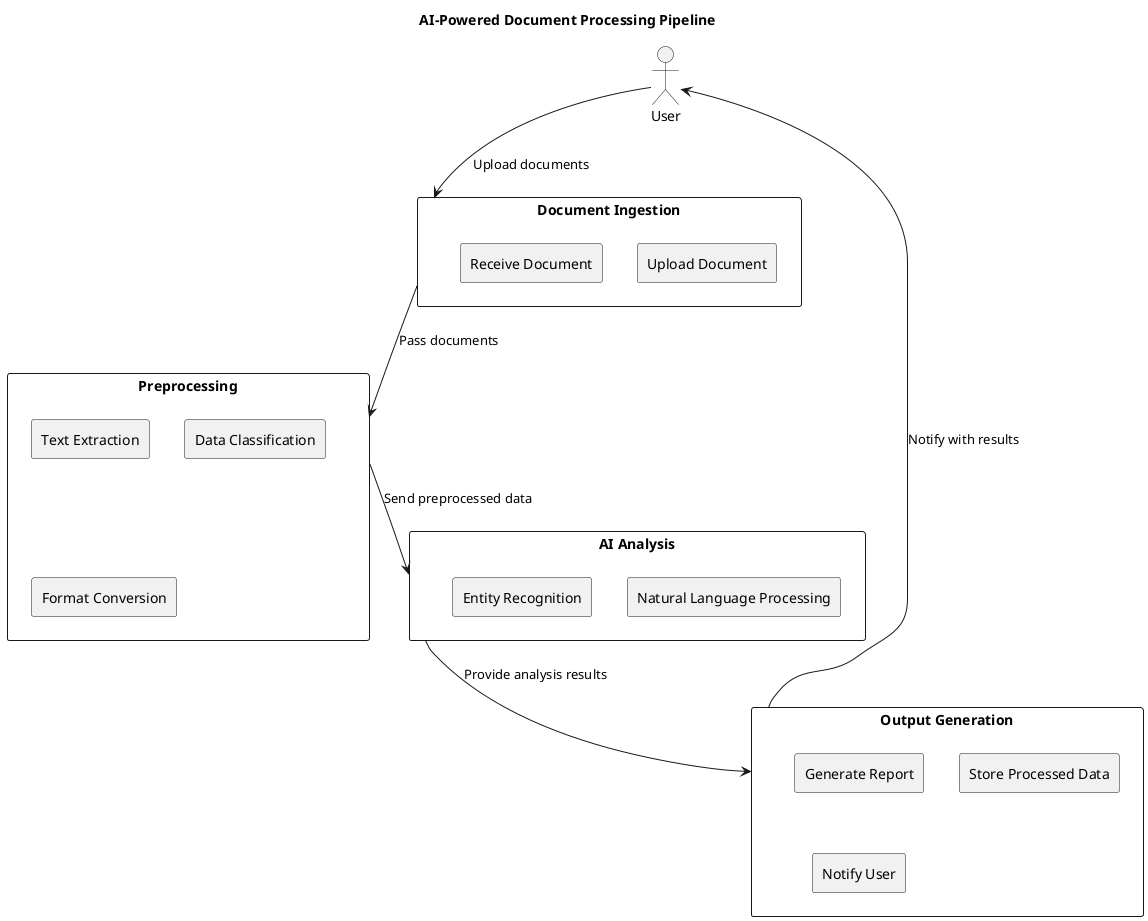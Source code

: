 @startuml AI_Document_Processing_Pipeline

title AI-Powered Document Processing Pipeline

actor User

rectangle "Document Ingestion" as DI {
    rectangle "Upload Document" as UD
    rectangle "Receive Document" as RD
}

rectangle "Preprocessing" as PP {
    rectangle "Text Extraction" as TE
    rectangle "Data Cleansing" as DC
    rectangle "Format Conversion" as FC
}

rectangle "AI Analysis" as AI {
    rectangle "Natural Language Processing" as NLP
    rectangle "Data Classification" as DC
    rectangle "Entity Recognition" as ER
}

rectangle "Output Generation" as OG {
    rectangle "Generate Report" as GR
    rectangle "Store Processed Data" as SPD
    rectangle "Notify User" as NU
}

User --> DI : Upload documents
DI --> PP : Pass documents
PP --> AI : Send preprocessed data
AI --> OG : Provide analysis results
OG --> User : Notify with results

@enduml